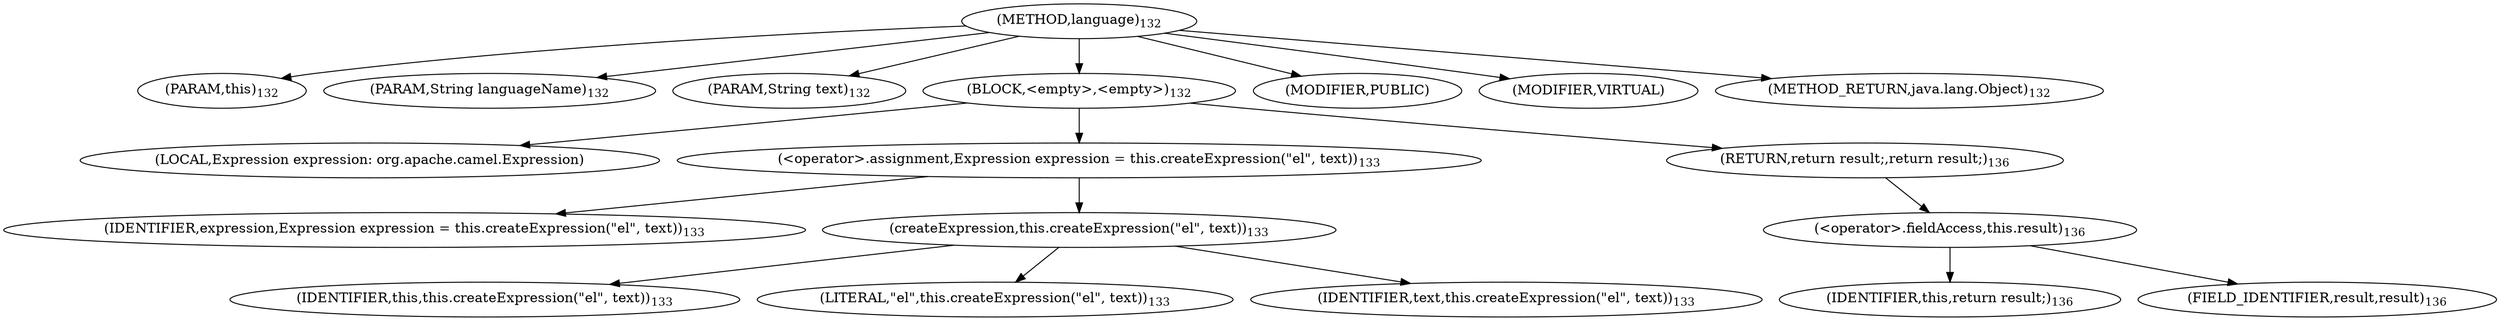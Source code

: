 digraph "language" {  
"168" [label = <(METHOD,language)<SUB>132</SUB>> ]
"26" [label = <(PARAM,this)<SUB>132</SUB>> ]
"169" [label = <(PARAM,String languageName)<SUB>132</SUB>> ]
"170" [label = <(PARAM,String text)<SUB>132</SUB>> ]
"171" [label = <(BLOCK,&lt;empty&gt;,&lt;empty&gt;)<SUB>132</SUB>> ]
"172" [label = <(LOCAL,Expression expression: org.apache.camel.Expression)> ]
"173" [label = <(&lt;operator&gt;.assignment,Expression expression = this.createExpression(&quot;el&quot;, text))<SUB>133</SUB>> ]
"174" [label = <(IDENTIFIER,expression,Expression expression = this.createExpression(&quot;el&quot;, text))<SUB>133</SUB>> ]
"175" [label = <(createExpression,this.createExpression(&quot;el&quot;, text))<SUB>133</SUB>> ]
"25" [label = <(IDENTIFIER,this,this.createExpression(&quot;el&quot;, text))<SUB>133</SUB>> ]
"176" [label = <(LITERAL,&quot;el&quot;,this.createExpression(&quot;el&quot;, text))<SUB>133</SUB>> ]
"177" [label = <(IDENTIFIER,text,this.createExpression(&quot;el&quot;, text))<SUB>133</SUB>> ]
"178" [label = <(RETURN,return result;,return result;)<SUB>136</SUB>> ]
"179" [label = <(&lt;operator&gt;.fieldAccess,this.result)<SUB>136</SUB>> ]
"180" [label = <(IDENTIFIER,this,return result;)<SUB>136</SUB>> ]
"181" [label = <(FIELD_IDENTIFIER,result,result)<SUB>136</SUB>> ]
"182" [label = <(MODIFIER,PUBLIC)> ]
"183" [label = <(MODIFIER,VIRTUAL)> ]
"184" [label = <(METHOD_RETURN,java.lang.Object)<SUB>132</SUB>> ]
  "168" -> "26" 
  "168" -> "169" 
  "168" -> "170" 
  "168" -> "171" 
  "168" -> "182" 
  "168" -> "183" 
  "168" -> "184" 
  "171" -> "172" 
  "171" -> "173" 
  "171" -> "178" 
  "173" -> "174" 
  "173" -> "175" 
  "175" -> "25" 
  "175" -> "176" 
  "175" -> "177" 
  "178" -> "179" 
  "179" -> "180" 
  "179" -> "181" 
}
